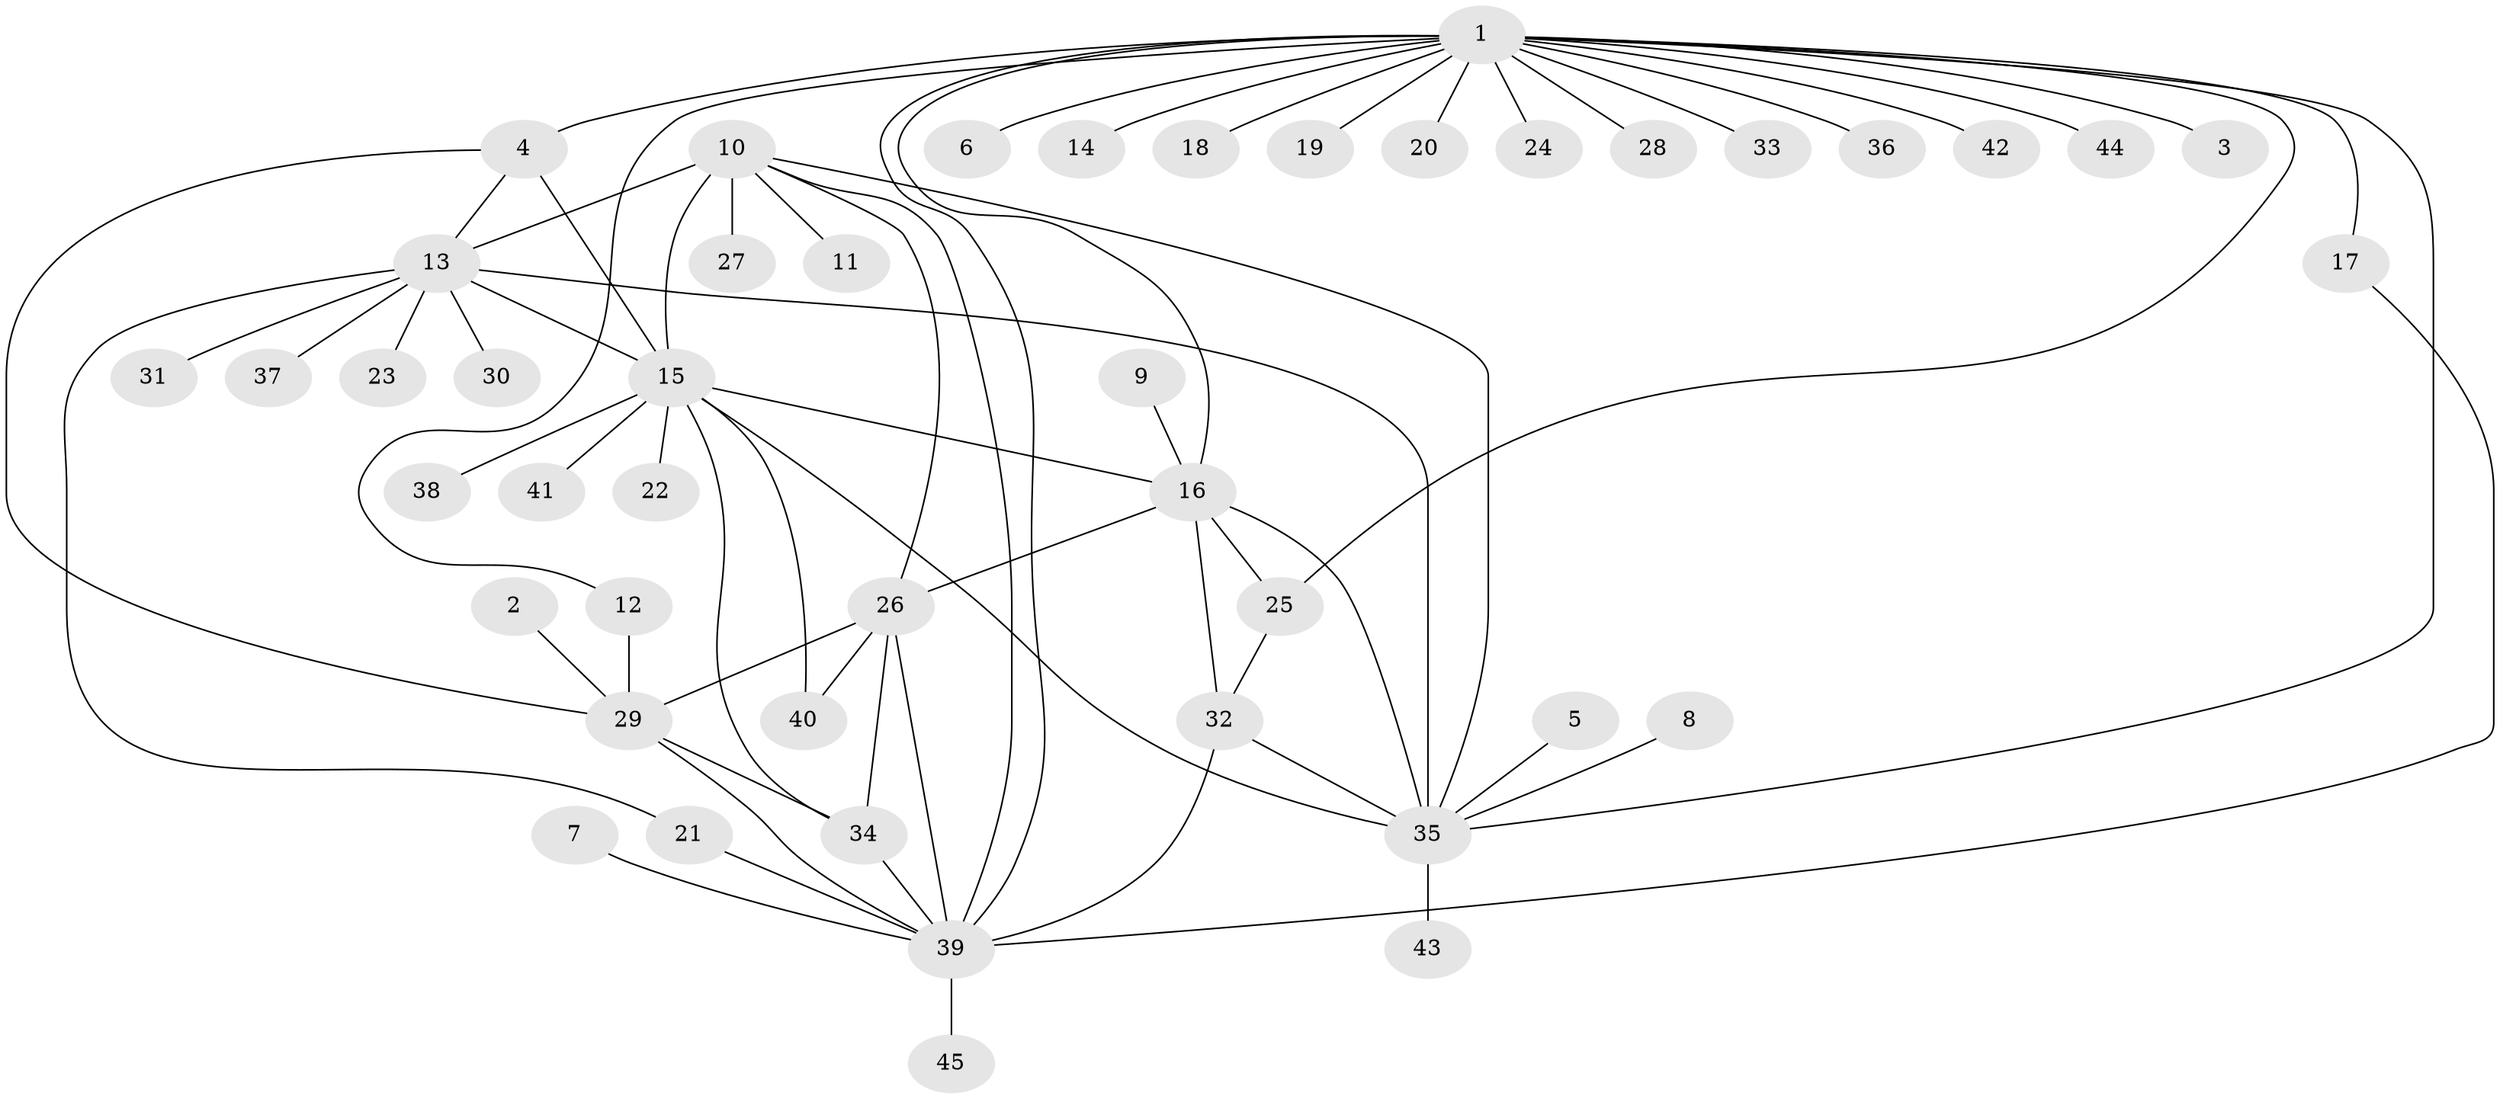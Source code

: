 // original degree distribution, {6: 0.05747126436781609, 12: 0.022988505747126436, 7: 0.08045977011494253, 8: 0.022988505747126436, 9: 0.011494252873563218, 4: 0.04597701149425287, 5: 0.011494252873563218, 1: 0.4827586206896552, 2: 0.22988505747126436, 3: 0.034482758620689655}
// Generated by graph-tools (version 1.1) at 2025/50/03/09/25 03:50:38]
// undirected, 45 vertices, 67 edges
graph export_dot {
graph [start="1"]
  node [color=gray90,style=filled];
  1;
  2;
  3;
  4;
  5;
  6;
  7;
  8;
  9;
  10;
  11;
  12;
  13;
  14;
  15;
  16;
  17;
  18;
  19;
  20;
  21;
  22;
  23;
  24;
  25;
  26;
  27;
  28;
  29;
  30;
  31;
  32;
  33;
  34;
  35;
  36;
  37;
  38;
  39;
  40;
  41;
  42;
  43;
  44;
  45;
  1 -- 3 [weight=1.0];
  1 -- 4 [weight=2.0];
  1 -- 6 [weight=1.0];
  1 -- 12 [weight=1.0];
  1 -- 14 [weight=1.0];
  1 -- 16 [weight=1.0];
  1 -- 17 [weight=1.0];
  1 -- 18 [weight=1.0];
  1 -- 19 [weight=1.0];
  1 -- 20 [weight=1.0];
  1 -- 24 [weight=1.0];
  1 -- 25 [weight=1.0];
  1 -- 28 [weight=1.0];
  1 -- 33 [weight=1.0];
  1 -- 35 [weight=1.0];
  1 -- 36 [weight=1.0];
  1 -- 39 [weight=1.0];
  1 -- 42 [weight=1.0];
  1 -- 44 [weight=1.0];
  2 -- 29 [weight=1.0];
  4 -- 13 [weight=1.0];
  4 -- 15 [weight=4.0];
  4 -- 29 [weight=1.0];
  5 -- 35 [weight=1.0];
  7 -- 39 [weight=1.0];
  8 -- 35 [weight=1.0];
  9 -- 16 [weight=1.0];
  10 -- 11 [weight=1.0];
  10 -- 13 [weight=2.0];
  10 -- 15 [weight=1.0];
  10 -- 26 [weight=1.0];
  10 -- 27 [weight=1.0];
  10 -- 35 [weight=1.0];
  10 -- 39 [weight=1.0];
  12 -- 29 [weight=1.0];
  13 -- 15 [weight=1.0];
  13 -- 21 [weight=1.0];
  13 -- 23 [weight=1.0];
  13 -- 30 [weight=1.0];
  13 -- 31 [weight=1.0];
  13 -- 35 [weight=2.0];
  13 -- 37 [weight=1.0];
  15 -- 16 [weight=1.0];
  15 -- 22 [weight=1.0];
  15 -- 34 [weight=1.0];
  15 -- 35 [weight=1.0];
  15 -- 38 [weight=1.0];
  15 -- 40 [weight=1.0];
  15 -- 41 [weight=1.0];
  16 -- 25 [weight=2.0];
  16 -- 26 [weight=1.0];
  16 -- 32 [weight=2.0];
  16 -- 35 [weight=1.0];
  17 -- 39 [weight=1.0];
  21 -- 39 [weight=1.0];
  25 -- 32 [weight=1.0];
  26 -- 29 [weight=1.0];
  26 -- 34 [weight=1.0];
  26 -- 39 [weight=1.0];
  26 -- 40 [weight=1.0];
  29 -- 34 [weight=1.0];
  29 -- 39 [weight=1.0];
  32 -- 35 [weight=1.0];
  32 -- 39 [weight=1.0];
  34 -- 39 [weight=1.0];
  35 -- 43 [weight=1.0];
  39 -- 45 [weight=1.0];
}
